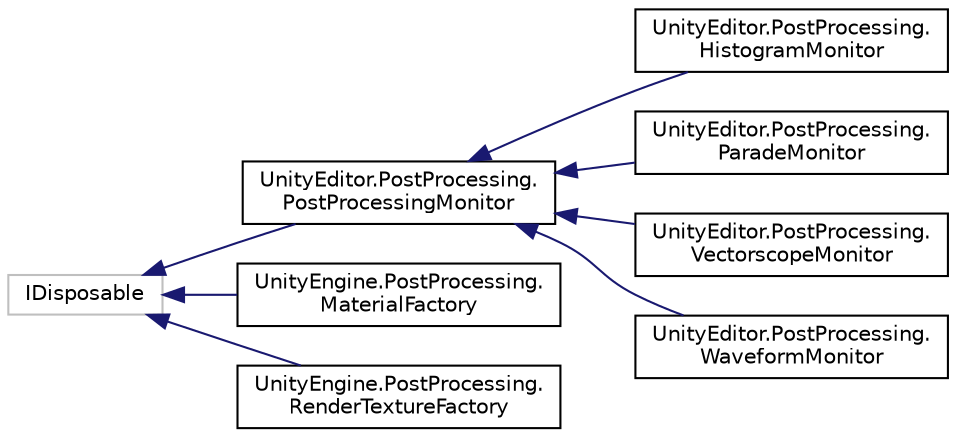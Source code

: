 digraph "Graphical Class Hierarchy"
{
  edge [fontname="Helvetica",fontsize="10",labelfontname="Helvetica",labelfontsize="10"];
  node [fontname="Helvetica",fontsize="10",shape=record];
  rankdir="LR";
  Node205 [label="IDisposable",height=0.2,width=0.4,color="grey75", fillcolor="white", style="filled"];
  Node205 -> Node0 [dir="back",color="midnightblue",fontsize="10",style="solid",fontname="Helvetica"];
  Node0 [label="UnityEditor.PostProcessing.\lPostProcessingMonitor",height=0.2,width=0.4,color="black", fillcolor="white", style="filled",URL="$class_unity_editor_1_1_post_processing_1_1_post_processing_monitor.html"];
  Node0 -> Node1 [dir="back",color="midnightblue",fontsize="10",style="solid",fontname="Helvetica"];
  Node1 [label="UnityEditor.PostProcessing.\lHistogramMonitor",height=0.2,width=0.4,color="black", fillcolor="white", style="filled",URL="$class_unity_editor_1_1_post_processing_1_1_histogram_monitor.html"];
  Node0 -> Node2 [dir="back",color="midnightblue",fontsize="10",style="solid",fontname="Helvetica"];
  Node2 [label="UnityEditor.PostProcessing.\lParadeMonitor",height=0.2,width=0.4,color="black", fillcolor="white", style="filled",URL="$class_unity_editor_1_1_post_processing_1_1_parade_monitor.html"];
  Node0 -> Node3 [dir="back",color="midnightblue",fontsize="10",style="solid",fontname="Helvetica"];
  Node3 [label="UnityEditor.PostProcessing.\lVectorscopeMonitor",height=0.2,width=0.4,color="black", fillcolor="white", style="filled",URL="$class_unity_editor_1_1_post_processing_1_1_vectorscope_monitor.html"];
  Node0 -> Node4 [dir="back",color="midnightblue",fontsize="10",style="solid",fontname="Helvetica"];
  Node4 [label="UnityEditor.PostProcessing.\lWaveformMonitor",height=0.2,width=0.4,color="black", fillcolor="white", style="filled",URL="$class_unity_editor_1_1_post_processing_1_1_waveform_monitor.html"];
  Node205 -> Node211 [dir="back",color="midnightblue",fontsize="10",style="solid",fontname="Helvetica"];
  Node211 [label="UnityEngine.PostProcessing.\lMaterialFactory",height=0.2,width=0.4,color="black", fillcolor="white", style="filled",URL="$class_unity_engine_1_1_post_processing_1_1_material_factory.html"];
  Node205 -> Node212 [dir="back",color="midnightblue",fontsize="10",style="solid",fontname="Helvetica"];
  Node212 [label="UnityEngine.PostProcessing.\lRenderTextureFactory",height=0.2,width=0.4,color="black", fillcolor="white", style="filled",URL="$class_unity_engine_1_1_post_processing_1_1_render_texture_factory.html"];
}
